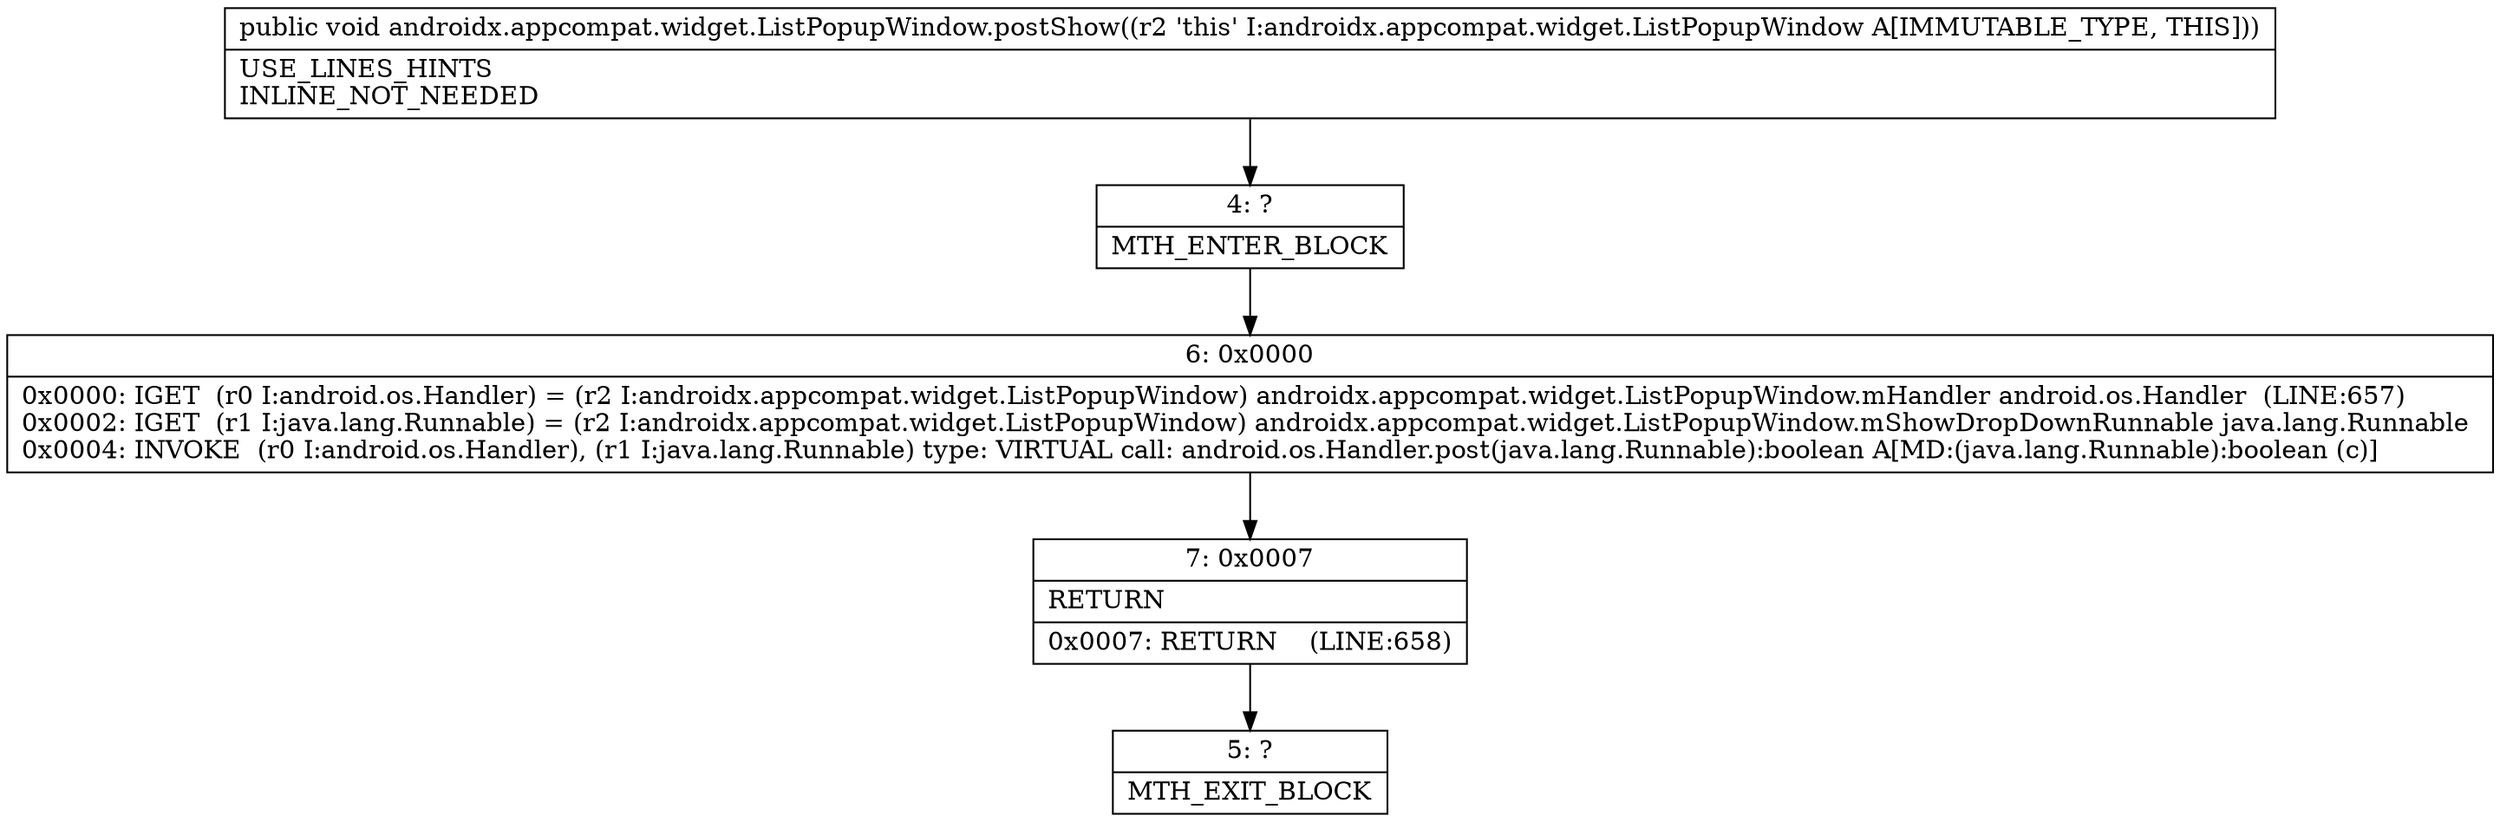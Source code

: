 digraph "CFG forandroidx.appcompat.widget.ListPopupWindow.postShow()V" {
Node_4 [shape=record,label="{4\:\ ?|MTH_ENTER_BLOCK\l}"];
Node_6 [shape=record,label="{6\:\ 0x0000|0x0000: IGET  (r0 I:android.os.Handler) = (r2 I:androidx.appcompat.widget.ListPopupWindow) androidx.appcompat.widget.ListPopupWindow.mHandler android.os.Handler  (LINE:657)\l0x0002: IGET  (r1 I:java.lang.Runnable) = (r2 I:androidx.appcompat.widget.ListPopupWindow) androidx.appcompat.widget.ListPopupWindow.mShowDropDownRunnable java.lang.Runnable \l0x0004: INVOKE  (r0 I:android.os.Handler), (r1 I:java.lang.Runnable) type: VIRTUAL call: android.os.Handler.post(java.lang.Runnable):boolean A[MD:(java.lang.Runnable):boolean (c)]\l}"];
Node_7 [shape=record,label="{7\:\ 0x0007|RETURN\l|0x0007: RETURN    (LINE:658)\l}"];
Node_5 [shape=record,label="{5\:\ ?|MTH_EXIT_BLOCK\l}"];
MethodNode[shape=record,label="{public void androidx.appcompat.widget.ListPopupWindow.postShow((r2 'this' I:androidx.appcompat.widget.ListPopupWindow A[IMMUTABLE_TYPE, THIS]))  | USE_LINES_HINTS\lINLINE_NOT_NEEDED\l}"];
MethodNode -> Node_4;Node_4 -> Node_6;
Node_6 -> Node_7;
Node_7 -> Node_5;
}

